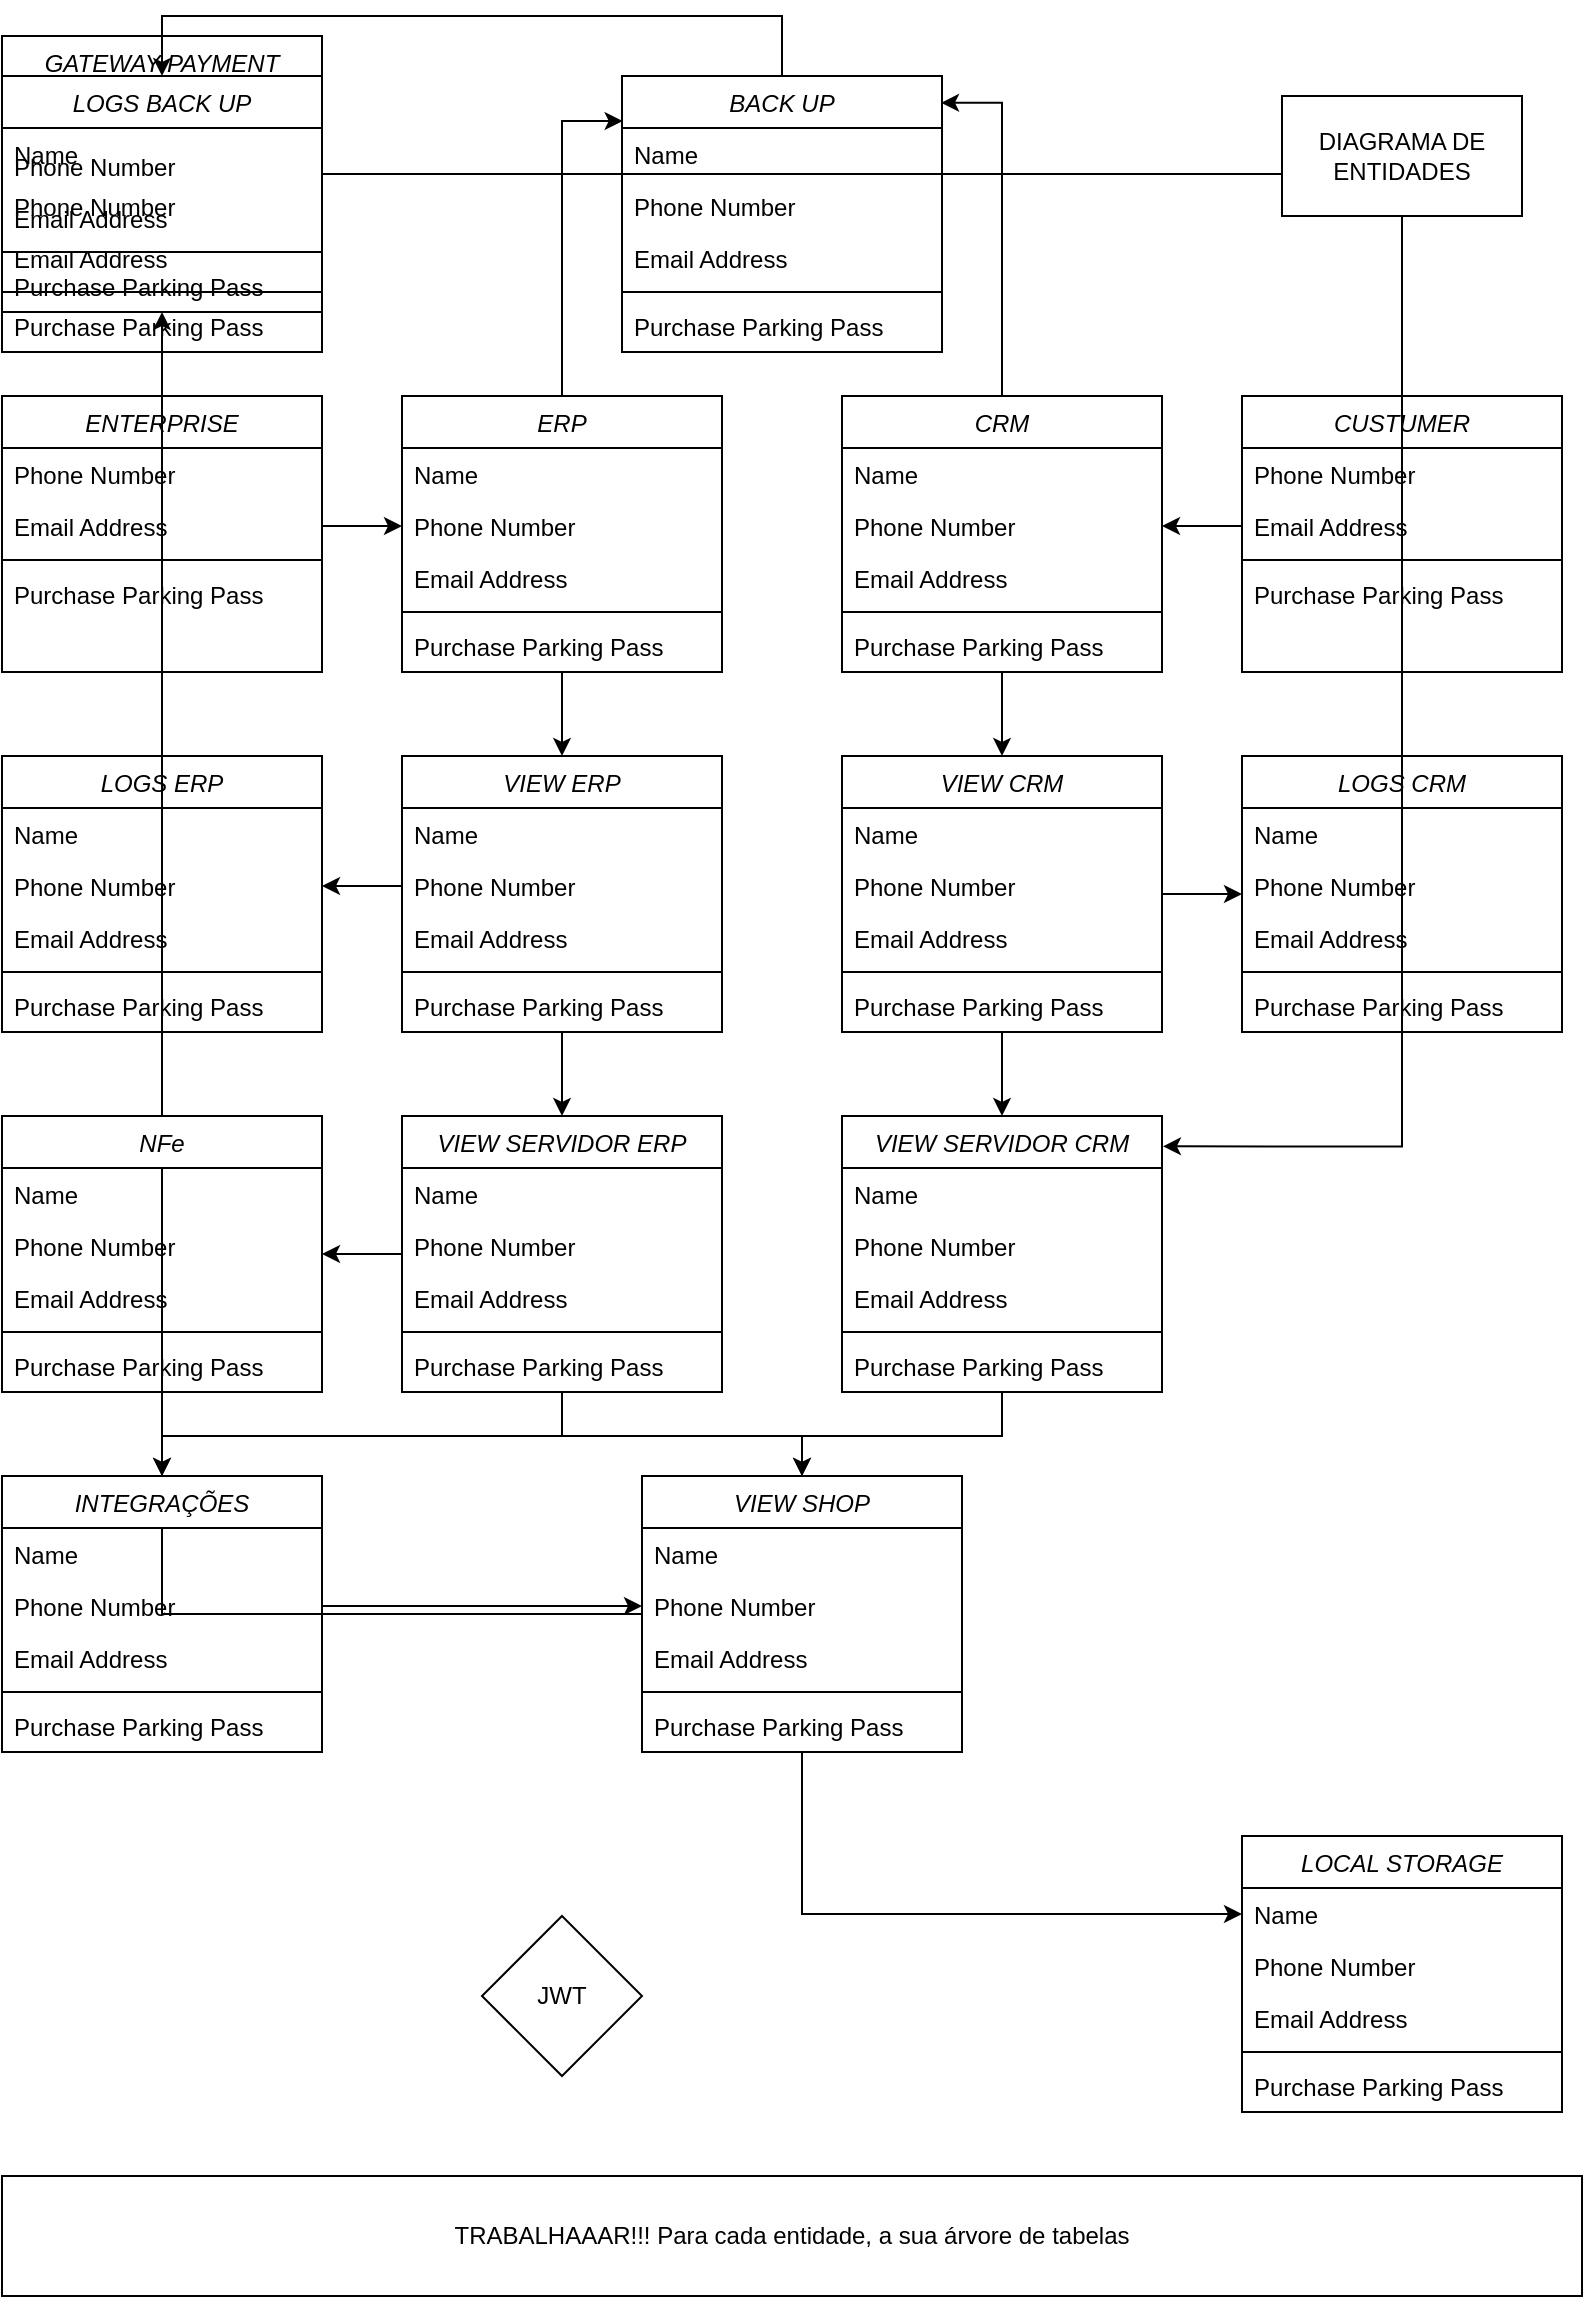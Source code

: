 <mxfile version="24.6.4" type="github">
  <diagram id="C5RBs43oDa-KdzZeNtuy" name="Page-1">
    <mxGraphModel dx="1049" dy="713" grid="1" gridSize="10" guides="1" tooltips="1" connect="1" arrows="1" fold="1" page="1" pageScale="1" pageWidth="827" pageHeight="1169" math="0" shadow="0">
      <root>
        <mxCell id="WIyWlLk6GJQsqaUBKTNV-0" />
        <mxCell id="WIyWlLk6GJQsqaUBKTNV-1" parent="WIyWlLk6GJQsqaUBKTNV-0" />
        <mxCell id="zkfFHV4jXpPFQw0GAbJ--0" value="GATEWAY PAYMENT" style="swimlane;fontStyle=2;align=center;verticalAlign=top;childLayout=stackLayout;horizontal=1;startSize=26;horizontalStack=0;resizeParent=1;resizeLast=0;collapsible=1;marginBottom=0;rounded=0;shadow=0;strokeWidth=1;" parent="WIyWlLk6GJQsqaUBKTNV-1" vertex="1">
          <mxGeometry x="20" y="20" width="160" height="138" as="geometry">
            <mxRectangle x="230" y="140" width="160" height="26" as="alternateBounds" />
          </mxGeometry>
        </mxCell>
        <mxCell id="zkfFHV4jXpPFQw0GAbJ--1" value="Name" style="text;align=left;verticalAlign=top;spacingLeft=4;spacingRight=4;overflow=hidden;rotatable=0;points=[[0,0.5],[1,0.5]];portConstraint=eastwest;" parent="zkfFHV4jXpPFQw0GAbJ--0" vertex="1">
          <mxGeometry y="26" width="160" height="26" as="geometry" />
        </mxCell>
        <mxCell id="zkfFHV4jXpPFQw0GAbJ--2" value="Phone Number" style="text;align=left;verticalAlign=top;spacingLeft=4;spacingRight=4;overflow=hidden;rotatable=0;points=[[0,0.5],[1,0.5]];portConstraint=eastwest;rounded=0;shadow=0;html=0;" parent="zkfFHV4jXpPFQw0GAbJ--0" vertex="1">
          <mxGeometry y="52" width="160" height="26" as="geometry" />
        </mxCell>
        <mxCell id="zkfFHV4jXpPFQw0GAbJ--3" value="Email Address" style="text;align=left;verticalAlign=top;spacingLeft=4;spacingRight=4;overflow=hidden;rotatable=0;points=[[0,0.5],[1,0.5]];portConstraint=eastwest;rounded=0;shadow=0;html=0;" parent="zkfFHV4jXpPFQw0GAbJ--0" vertex="1">
          <mxGeometry y="78" width="160" height="26" as="geometry" />
        </mxCell>
        <mxCell id="zkfFHV4jXpPFQw0GAbJ--4" value="" style="line;html=1;strokeWidth=1;align=left;verticalAlign=middle;spacingTop=-1;spacingLeft=3;spacingRight=3;rotatable=0;labelPosition=right;points=[];portConstraint=eastwest;" parent="zkfFHV4jXpPFQw0GAbJ--0" vertex="1">
          <mxGeometry y="104" width="160" height="8" as="geometry" />
        </mxCell>
        <mxCell id="zkfFHV4jXpPFQw0GAbJ--5" value="Purchase Parking Pass" style="text;align=left;verticalAlign=top;spacingLeft=4;spacingRight=4;overflow=hidden;rotatable=0;points=[[0,0.5],[1,0.5]];portConstraint=eastwest;" parent="zkfFHV4jXpPFQw0GAbJ--0" vertex="1">
          <mxGeometry y="112" width="160" height="26" as="geometry" />
        </mxCell>
        <mxCell id="2K60zQkmRdF5p4EIiBmh-133" style="edgeStyle=orthogonalEdgeStyle;rounded=0;orthogonalLoop=1;jettySize=auto;html=1;entryX=0.5;entryY=0;entryDx=0;entryDy=0;" edge="1" parent="WIyWlLk6GJQsqaUBKTNV-1" source="2K60zQkmRdF5p4EIiBmh-0" target="2K60zQkmRdF5p4EIiBmh-57">
          <mxGeometry relative="1" as="geometry" />
        </mxCell>
        <mxCell id="2K60zQkmRdF5p4EIiBmh-0" value="CRM" style="swimlane;fontStyle=2;align=center;verticalAlign=top;childLayout=stackLayout;horizontal=1;startSize=26;horizontalStack=0;resizeParent=1;resizeLast=0;collapsible=1;marginBottom=0;rounded=0;shadow=0;strokeWidth=1;" vertex="1" parent="WIyWlLk6GJQsqaUBKTNV-1">
          <mxGeometry x="440" y="200" width="160" height="138" as="geometry">
            <mxRectangle x="230" y="140" width="160" height="26" as="alternateBounds" />
          </mxGeometry>
        </mxCell>
        <mxCell id="2K60zQkmRdF5p4EIiBmh-1" value="Name" style="text;align=left;verticalAlign=top;spacingLeft=4;spacingRight=4;overflow=hidden;rotatable=0;points=[[0,0.5],[1,0.5]];portConstraint=eastwest;" vertex="1" parent="2K60zQkmRdF5p4EIiBmh-0">
          <mxGeometry y="26" width="160" height="26" as="geometry" />
        </mxCell>
        <mxCell id="2K60zQkmRdF5p4EIiBmh-2" value="Phone Number" style="text;align=left;verticalAlign=top;spacingLeft=4;spacingRight=4;overflow=hidden;rotatable=0;points=[[0,0.5],[1,0.5]];portConstraint=eastwest;rounded=0;shadow=0;html=0;" vertex="1" parent="2K60zQkmRdF5p4EIiBmh-0">
          <mxGeometry y="52" width="160" height="26" as="geometry" />
        </mxCell>
        <mxCell id="2K60zQkmRdF5p4EIiBmh-3" value="Email Address" style="text;align=left;verticalAlign=top;spacingLeft=4;spacingRight=4;overflow=hidden;rotatable=0;points=[[0,0.5],[1,0.5]];portConstraint=eastwest;rounded=0;shadow=0;html=0;" vertex="1" parent="2K60zQkmRdF5p4EIiBmh-0">
          <mxGeometry y="78" width="160" height="26" as="geometry" />
        </mxCell>
        <mxCell id="2K60zQkmRdF5p4EIiBmh-4" value="" style="line;html=1;strokeWidth=1;align=left;verticalAlign=middle;spacingTop=-1;spacingLeft=3;spacingRight=3;rotatable=0;labelPosition=right;points=[];portConstraint=eastwest;" vertex="1" parent="2K60zQkmRdF5p4EIiBmh-0">
          <mxGeometry y="104" width="160" height="8" as="geometry" />
        </mxCell>
        <mxCell id="2K60zQkmRdF5p4EIiBmh-5" value="Purchase Parking Pass" style="text;align=left;verticalAlign=top;spacingLeft=4;spacingRight=4;overflow=hidden;rotatable=0;points=[[0,0.5],[1,0.5]];portConstraint=eastwest;" vertex="1" parent="2K60zQkmRdF5p4EIiBmh-0">
          <mxGeometry y="112" width="160" height="26" as="geometry" />
        </mxCell>
        <mxCell id="2K60zQkmRdF5p4EIiBmh-6" value="ENTERPRISE" style="swimlane;fontStyle=2;align=center;verticalAlign=top;childLayout=stackLayout;horizontal=1;startSize=26;horizontalStack=0;resizeParent=1;resizeLast=0;collapsible=1;marginBottom=0;rounded=0;shadow=0;strokeWidth=1;" vertex="1" parent="WIyWlLk6GJQsqaUBKTNV-1">
          <mxGeometry x="20" y="200" width="160" height="138" as="geometry">
            <mxRectangle x="230" y="140" width="160" height="26" as="alternateBounds" />
          </mxGeometry>
        </mxCell>
        <mxCell id="2K60zQkmRdF5p4EIiBmh-8" value="Phone Number" style="text;align=left;verticalAlign=top;spacingLeft=4;spacingRight=4;overflow=hidden;rotatable=0;points=[[0,0.5],[1,0.5]];portConstraint=eastwest;rounded=0;shadow=0;html=0;" vertex="1" parent="2K60zQkmRdF5p4EIiBmh-6">
          <mxGeometry y="26" width="160" height="26" as="geometry" />
        </mxCell>
        <mxCell id="2K60zQkmRdF5p4EIiBmh-9" value="Email Address" style="text;align=left;verticalAlign=top;spacingLeft=4;spacingRight=4;overflow=hidden;rotatable=0;points=[[0,0.5],[1,0.5]];portConstraint=eastwest;rounded=0;shadow=0;html=0;" vertex="1" parent="2K60zQkmRdF5p4EIiBmh-6">
          <mxGeometry y="52" width="160" height="26" as="geometry" />
        </mxCell>
        <mxCell id="2K60zQkmRdF5p4EIiBmh-10" value="" style="line;html=1;strokeWidth=1;align=left;verticalAlign=middle;spacingTop=-1;spacingLeft=3;spacingRight=3;rotatable=0;labelPosition=right;points=[];portConstraint=eastwest;" vertex="1" parent="2K60zQkmRdF5p4EIiBmh-6">
          <mxGeometry y="78" width="160" height="8" as="geometry" />
        </mxCell>
        <mxCell id="2K60zQkmRdF5p4EIiBmh-11" value="Purchase Parking Pass" style="text;align=left;verticalAlign=top;spacingLeft=4;spacingRight=4;overflow=hidden;rotatable=0;points=[[0,0.5],[1,0.5]];portConstraint=eastwest;" vertex="1" parent="2K60zQkmRdF5p4EIiBmh-6">
          <mxGeometry y="86" width="160" height="26" as="geometry" />
        </mxCell>
        <mxCell id="2K60zQkmRdF5p4EIiBmh-130" style="edgeStyle=orthogonalEdgeStyle;rounded=0;orthogonalLoop=1;jettySize=auto;html=1;" edge="1" parent="WIyWlLk6GJQsqaUBKTNV-1" source="2K60zQkmRdF5p4EIiBmh-13" target="2K60zQkmRdF5p4EIiBmh-53">
          <mxGeometry relative="1" as="geometry">
            <Array as="points">
              <mxPoint x="210" y="445" />
              <mxPoint x="210" y="445" />
            </Array>
          </mxGeometry>
        </mxCell>
        <mxCell id="2K60zQkmRdF5p4EIiBmh-131" style="edgeStyle=orthogonalEdgeStyle;rounded=0;orthogonalLoop=1;jettySize=auto;html=1;entryX=0.5;entryY=0;entryDx=0;entryDy=0;" edge="1" parent="WIyWlLk6GJQsqaUBKTNV-1" source="2K60zQkmRdF5p4EIiBmh-13" target="2K60zQkmRdF5p4EIiBmh-42">
          <mxGeometry relative="1" as="geometry" />
        </mxCell>
        <mxCell id="2K60zQkmRdF5p4EIiBmh-153" style="edgeStyle=orthogonalEdgeStyle;rounded=0;orthogonalLoop=1;jettySize=auto;html=1;" edge="1" parent="WIyWlLk6GJQsqaUBKTNV-1" source="2K60zQkmRdF5p4EIiBmh-19" target="2K60zQkmRdF5p4EIiBmh-63">
          <mxGeometry relative="1" as="geometry">
            <Array as="points">
              <mxPoint x="410" y="10" />
              <mxPoint x="100" y="10" />
            </Array>
          </mxGeometry>
        </mxCell>
        <mxCell id="2K60zQkmRdF5p4EIiBmh-13" value="VIEW ERP" style="swimlane;fontStyle=2;align=center;verticalAlign=top;childLayout=stackLayout;horizontal=1;startSize=26;horizontalStack=0;resizeParent=1;resizeLast=0;collapsible=1;marginBottom=0;rounded=0;shadow=0;strokeWidth=1;" vertex="1" parent="WIyWlLk6GJQsqaUBKTNV-1">
          <mxGeometry x="220" y="380" width="160" height="138" as="geometry">
            <mxRectangle x="230" y="140" width="160" height="26" as="alternateBounds" />
          </mxGeometry>
        </mxCell>
        <mxCell id="2K60zQkmRdF5p4EIiBmh-14" value="Name" style="text;align=left;verticalAlign=top;spacingLeft=4;spacingRight=4;overflow=hidden;rotatable=0;points=[[0,0.5],[1,0.5]];portConstraint=eastwest;" vertex="1" parent="2K60zQkmRdF5p4EIiBmh-13">
          <mxGeometry y="26" width="160" height="26" as="geometry" />
        </mxCell>
        <mxCell id="2K60zQkmRdF5p4EIiBmh-15" value="Phone Number" style="text;align=left;verticalAlign=top;spacingLeft=4;spacingRight=4;overflow=hidden;rotatable=0;points=[[0,0.5],[1,0.5]];portConstraint=eastwest;rounded=0;shadow=0;html=0;" vertex="1" parent="2K60zQkmRdF5p4EIiBmh-13">
          <mxGeometry y="52" width="160" height="26" as="geometry" />
        </mxCell>
        <mxCell id="2K60zQkmRdF5p4EIiBmh-16" value="Email Address" style="text;align=left;verticalAlign=top;spacingLeft=4;spacingRight=4;overflow=hidden;rotatable=0;points=[[0,0.5],[1,0.5]];portConstraint=eastwest;rounded=0;shadow=0;html=0;" vertex="1" parent="2K60zQkmRdF5p4EIiBmh-13">
          <mxGeometry y="78" width="160" height="26" as="geometry" />
        </mxCell>
        <mxCell id="2K60zQkmRdF5p4EIiBmh-17" value="" style="line;html=1;strokeWidth=1;align=left;verticalAlign=middle;spacingTop=-1;spacingLeft=3;spacingRight=3;rotatable=0;labelPosition=right;points=[];portConstraint=eastwest;" vertex="1" parent="2K60zQkmRdF5p4EIiBmh-13">
          <mxGeometry y="104" width="160" height="8" as="geometry" />
        </mxCell>
        <mxCell id="2K60zQkmRdF5p4EIiBmh-18" value="Purchase Parking Pass" style="text;align=left;verticalAlign=top;spacingLeft=4;spacingRight=4;overflow=hidden;rotatable=0;points=[[0,0.5],[1,0.5]];portConstraint=eastwest;" vertex="1" parent="2K60zQkmRdF5p4EIiBmh-13">
          <mxGeometry y="112" width="160" height="26" as="geometry" />
        </mxCell>
        <mxCell id="2K60zQkmRdF5p4EIiBmh-19" value="BACK UP" style="swimlane;fontStyle=2;align=center;verticalAlign=top;childLayout=stackLayout;horizontal=1;startSize=26;horizontalStack=0;resizeParent=1;resizeLast=0;collapsible=1;marginBottom=0;rounded=0;shadow=0;strokeWidth=1;" vertex="1" parent="WIyWlLk6GJQsqaUBKTNV-1">
          <mxGeometry x="330" y="40" width="160" height="138" as="geometry">
            <mxRectangle x="230" y="140" width="160" height="26" as="alternateBounds" />
          </mxGeometry>
        </mxCell>
        <mxCell id="2K60zQkmRdF5p4EIiBmh-20" value="Name" style="text;align=left;verticalAlign=top;spacingLeft=4;spacingRight=4;overflow=hidden;rotatable=0;points=[[0,0.5],[1,0.5]];portConstraint=eastwest;" vertex="1" parent="2K60zQkmRdF5p4EIiBmh-19">
          <mxGeometry y="26" width="160" height="26" as="geometry" />
        </mxCell>
        <mxCell id="2K60zQkmRdF5p4EIiBmh-21" value="Phone Number" style="text;align=left;verticalAlign=top;spacingLeft=4;spacingRight=4;overflow=hidden;rotatable=0;points=[[0,0.5],[1,0.5]];portConstraint=eastwest;rounded=0;shadow=0;html=0;" vertex="1" parent="2K60zQkmRdF5p4EIiBmh-19">
          <mxGeometry y="52" width="160" height="26" as="geometry" />
        </mxCell>
        <mxCell id="2K60zQkmRdF5p4EIiBmh-22" value="Email Address" style="text;align=left;verticalAlign=top;spacingLeft=4;spacingRight=4;overflow=hidden;rotatable=0;points=[[0,0.5],[1,0.5]];portConstraint=eastwest;rounded=0;shadow=0;html=0;" vertex="1" parent="2K60zQkmRdF5p4EIiBmh-19">
          <mxGeometry y="78" width="160" height="26" as="geometry" />
        </mxCell>
        <mxCell id="2K60zQkmRdF5p4EIiBmh-23" value="" style="line;html=1;strokeWidth=1;align=left;verticalAlign=middle;spacingTop=-1;spacingLeft=3;spacingRight=3;rotatable=0;labelPosition=right;points=[];portConstraint=eastwest;" vertex="1" parent="2K60zQkmRdF5p4EIiBmh-19">
          <mxGeometry y="104" width="160" height="8" as="geometry" />
        </mxCell>
        <mxCell id="2K60zQkmRdF5p4EIiBmh-24" value="Purchase Parking Pass" style="text;align=left;verticalAlign=top;spacingLeft=4;spacingRight=4;overflow=hidden;rotatable=0;points=[[0,0.5],[1,0.5]];portConstraint=eastwest;" vertex="1" parent="2K60zQkmRdF5p4EIiBmh-19">
          <mxGeometry y="112" width="160" height="26" as="geometry" />
        </mxCell>
        <mxCell id="2K60zQkmRdF5p4EIiBmh-127" style="edgeStyle=orthogonalEdgeStyle;rounded=0;orthogonalLoop=1;jettySize=auto;html=1;" edge="1" parent="WIyWlLk6GJQsqaUBKTNV-1" source="2K60zQkmRdF5p4EIiBmh-25" target="2K60zQkmRdF5p4EIiBmh-13">
          <mxGeometry relative="1" as="geometry" />
        </mxCell>
        <mxCell id="2K60zQkmRdF5p4EIiBmh-156" style="edgeStyle=orthogonalEdgeStyle;rounded=0;orthogonalLoop=1;jettySize=auto;html=1;entryX=0.002;entryY=0.163;entryDx=0;entryDy=0;entryPerimeter=0;" edge="1" parent="WIyWlLk6GJQsqaUBKTNV-1" source="2K60zQkmRdF5p4EIiBmh-25" target="2K60zQkmRdF5p4EIiBmh-19">
          <mxGeometry relative="1" as="geometry">
            <Array as="points">
              <mxPoint x="300" y="63" />
            </Array>
          </mxGeometry>
        </mxCell>
        <mxCell id="2K60zQkmRdF5p4EIiBmh-31" value="CUSTUMER" style="swimlane;fontStyle=2;align=center;verticalAlign=top;childLayout=stackLayout;horizontal=1;startSize=26;horizontalStack=0;resizeParent=1;resizeLast=0;collapsible=1;marginBottom=0;rounded=0;shadow=0;strokeWidth=1;" vertex="1" parent="WIyWlLk6GJQsqaUBKTNV-1">
          <mxGeometry x="640" y="200" width="160" height="138" as="geometry">
            <mxRectangle x="230" y="140" width="160" height="26" as="alternateBounds" />
          </mxGeometry>
        </mxCell>
        <mxCell id="2K60zQkmRdF5p4EIiBmh-32" value="Phone Number" style="text;align=left;verticalAlign=top;spacingLeft=4;spacingRight=4;overflow=hidden;rotatable=0;points=[[0,0.5],[1,0.5]];portConstraint=eastwest;rounded=0;shadow=0;html=0;" vertex="1" parent="2K60zQkmRdF5p4EIiBmh-31">
          <mxGeometry y="26" width="160" height="26" as="geometry" />
        </mxCell>
        <mxCell id="2K60zQkmRdF5p4EIiBmh-33" value="Email Address" style="text;align=left;verticalAlign=top;spacingLeft=4;spacingRight=4;overflow=hidden;rotatable=0;points=[[0,0.5],[1,0.5]];portConstraint=eastwest;rounded=0;shadow=0;html=0;" vertex="1" parent="2K60zQkmRdF5p4EIiBmh-31">
          <mxGeometry y="52" width="160" height="26" as="geometry" />
        </mxCell>
        <mxCell id="2K60zQkmRdF5p4EIiBmh-34" value="" style="line;html=1;strokeWidth=1;align=left;verticalAlign=middle;spacingTop=-1;spacingLeft=3;spacingRight=3;rotatable=0;labelPosition=right;points=[];portConstraint=eastwest;" vertex="1" parent="2K60zQkmRdF5p4EIiBmh-31">
          <mxGeometry y="78" width="160" height="8" as="geometry" />
        </mxCell>
        <mxCell id="2K60zQkmRdF5p4EIiBmh-35" value="Purchase Parking Pass" style="text;align=left;verticalAlign=top;spacingLeft=4;spacingRight=4;overflow=hidden;rotatable=0;points=[[0,0.5],[1,0.5]];portConstraint=eastwest;" vertex="1" parent="2K60zQkmRdF5p4EIiBmh-31">
          <mxGeometry y="86" width="160" height="26" as="geometry" />
        </mxCell>
        <mxCell id="2K60zQkmRdF5p4EIiBmh-25" value="ERP" style="swimlane;fontStyle=2;align=center;verticalAlign=top;childLayout=stackLayout;horizontal=1;startSize=26;horizontalStack=0;resizeParent=1;resizeLast=0;collapsible=1;marginBottom=0;rounded=0;shadow=0;strokeWidth=1;" vertex="1" parent="WIyWlLk6GJQsqaUBKTNV-1">
          <mxGeometry x="220" y="200" width="160" height="138" as="geometry">
            <mxRectangle x="230" y="140" width="160" height="26" as="alternateBounds" />
          </mxGeometry>
        </mxCell>
        <mxCell id="2K60zQkmRdF5p4EIiBmh-26" value="Name" style="text;align=left;verticalAlign=top;spacingLeft=4;spacingRight=4;overflow=hidden;rotatable=0;points=[[0,0.5],[1,0.5]];portConstraint=eastwest;" vertex="1" parent="2K60zQkmRdF5p4EIiBmh-25">
          <mxGeometry y="26" width="160" height="26" as="geometry" />
        </mxCell>
        <mxCell id="2K60zQkmRdF5p4EIiBmh-27" value="Phone Number" style="text;align=left;verticalAlign=top;spacingLeft=4;spacingRight=4;overflow=hidden;rotatable=0;points=[[0,0.5],[1,0.5]];portConstraint=eastwest;rounded=0;shadow=0;html=0;" vertex="1" parent="2K60zQkmRdF5p4EIiBmh-25">
          <mxGeometry y="52" width="160" height="26" as="geometry" />
        </mxCell>
        <mxCell id="2K60zQkmRdF5p4EIiBmh-28" value="Email Address" style="text;align=left;verticalAlign=top;spacingLeft=4;spacingRight=4;overflow=hidden;rotatable=0;points=[[0,0.5],[1,0.5]];portConstraint=eastwest;rounded=0;shadow=0;html=0;" vertex="1" parent="2K60zQkmRdF5p4EIiBmh-25">
          <mxGeometry y="78" width="160" height="26" as="geometry" />
        </mxCell>
        <mxCell id="2K60zQkmRdF5p4EIiBmh-29" value="" style="line;html=1;strokeWidth=1;align=left;verticalAlign=middle;spacingTop=-1;spacingLeft=3;spacingRight=3;rotatable=0;labelPosition=right;points=[];portConstraint=eastwest;" vertex="1" parent="2K60zQkmRdF5p4EIiBmh-25">
          <mxGeometry y="104" width="160" height="8" as="geometry" />
        </mxCell>
        <mxCell id="2K60zQkmRdF5p4EIiBmh-30" value="Purchase Parking Pass" style="text;align=left;verticalAlign=top;spacingLeft=4;spacingRight=4;overflow=hidden;rotatable=0;points=[[0,0.5],[1,0.5]];portConstraint=eastwest;" vertex="1" parent="2K60zQkmRdF5p4EIiBmh-25">
          <mxGeometry y="112" width="160" height="26" as="geometry" />
        </mxCell>
        <mxCell id="2K60zQkmRdF5p4EIiBmh-36" value="LOGS CRM" style="swimlane;fontStyle=2;align=center;verticalAlign=top;childLayout=stackLayout;horizontal=1;startSize=26;horizontalStack=0;resizeParent=1;resizeLast=0;collapsible=1;marginBottom=0;rounded=0;shadow=0;strokeWidth=1;" vertex="1" parent="WIyWlLk6GJQsqaUBKTNV-1">
          <mxGeometry x="640" y="380" width="160" height="138" as="geometry">
            <mxRectangle x="230" y="140" width="160" height="26" as="alternateBounds" />
          </mxGeometry>
        </mxCell>
        <mxCell id="2K60zQkmRdF5p4EIiBmh-37" value="Name" style="text;align=left;verticalAlign=top;spacingLeft=4;spacingRight=4;overflow=hidden;rotatable=0;points=[[0,0.5],[1,0.5]];portConstraint=eastwest;" vertex="1" parent="2K60zQkmRdF5p4EIiBmh-36">
          <mxGeometry y="26" width="160" height="26" as="geometry" />
        </mxCell>
        <mxCell id="2K60zQkmRdF5p4EIiBmh-38" value="Phone Number" style="text;align=left;verticalAlign=top;spacingLeft=4;spacingRight=4;overflow=hidden;rotatable=0;points=[[0,0.5],[1,0.5]];portConstraint=eastwest;rounded=0;shadow=0;html=0;" vertex="1" parent="2K60zQkmRdF5p4EIiBmh-36">
          <mxGeometry y="52" width="160" height="26" as="geometry" />
        </mxCell>
        <mxCell id="2K60zQkmRdF5p4EIiBmh-39" value="Email Address" style="text;align=left;verticalAlign=top;spacingLeft=4;spacingRight=4;overflow=hidden;rotatable=0;points=[[0,0.5],[1,0.5]];portConstraint=eastwest;rounded=0;shadow=0;html=0;" vertex="1" parent="2K60zQkmRdF5p4EIiBmh-36">
          <mxGeometry y="78" width="160" height="26" as="geometry" />
        </mxCell>
        <mxCell id="2K60zQkmRdF5p4EIiBmh-40" value="" style="line;html=1;strokeWidth=1;align=left;verticalAlign=middle;spacingTop=-1;spacingLeft=3;spacingRight=3;rotatable=0;labelPosition=right;points=[];portConstraint=eastwest;" vertex="1" parent="2K60zQkmRdF5p4EIiBmh-36">
          <mxGeometry y="104" width="160" height="8" as="geometry" />
        </mxCell>
        <mxCell id="2K60zQkmRdF5p4EIiBmh-41" value="Purchase Parking Pass" style="text;align=left;verticalAlign=top;spacingLeft=4;spacingRight=4;overflow=hidden;rotatable=0;points=[[0,0.5],[1,0.5]];portConstraint=eastwest;" vertex="1" parent="2K60zQkmRdF5p4EIiBmh-36">
          <mxGeometry y="112" width="160" height="26" as="geometry" />
        </mxCell>
        <mxCell id="2K60zQkmRdF5p4EIiBmh-140" style="edgeStyle=orthogonalEdgeStyle;rounded=0;orthogonalLoop=1;jettySize=auto;html=1;entryX=0.5;entryY=0;entryDx=0;entryDy=0;" edge="1" parent="WIyWlLk6GJQsqaUBKTNV-1" source="2K60zQkmRdF5p4EIiBmh-42" target="2K60zQkmRdF5p4EIiBmh-76">
          <mxGeometry relative="1" as="geometry">
            <Array as="points">
              <mxPoint x="300" y="720" />
              <mxPoint x="420" y="720" />
            </Array>
          </mxGeometry>
        </mxCell>
        <mxCell id="2K60zQkmRdF5p4EIiBmh-142" style="edgeStyle=orthogonalEdgeStyle;rounded=0;orthogonalLoop=1;jettySize=auto;html=1;" edge="1" parent="WIyWlLk6GJQsqaUBKTNV-1" source="2K60zQkmRdF5p4EIiBmh-42" target="2K60zQkmRdF5p4EIiBmh-93">
          <mxGeometry relative="1" as="geometry" />
        </mxCell>
        <mxCell id="2K60zQkmRdF5p4EIiBmh-51" value="LOGS ERP" style="swimlane;fontStyle=2;align=center;verticalAlign=top;childLayout=stackLayout;horizontal=1;startSize=26;horizontalStack=0;resizeParent=1;resizeLast=0;collapsible=1;marginBottom=0;rounded=0;shadow=0;strokeWidth=1;" vertex="1" parent="WIyWlLk6GJQsqaUBKTNV-1">
          <mxGeometry x="20" y="380" width="160" height="138" as="geometry">
            <mxRectangle x="230" y="140" width="160" height="26" as="alternateBounds" />
          </mxGeometry>
        </mxCell>
        <mxCell id="2K60zQkmRdF5p4EIiBmh-52" value="Name" style="text;align=left;verticalAlign=top;spacingLeft=4;spacingRight=4;overflow=hidden;rotatable=0;points=[[0,0.5],[1,0.5]];portConstraint=eastwest;" vertex="1" parent="2K60zQkmRdF5p4EIiBmh-51">
          <mxGeometry y="26" width="160" height="26" as="geometry" />
        </mxCell>
        <mxCell id="2K60zQkmRdF5p4EIiBmh-53" value="Phone Number" style="text;align=left;verticalAlign=top;spacingLeft=4;spacingRight=4;overflow=hidden;rotatable=0;points=[[0,0.5],[1,0.5]];portConstraint=eastwest;rounded=0;shadow=0;html=0;" vertex="1" parent="2K60zQkmRdF5p4EIiBmh-51">
          <mxGeometry y="52" width="160" height="26" as="geometry" />
        </mxCell>
        <mxCell id="2K60zQkmRdF5p4EIiBmh-54" value="Email Address" style="text;align=left;verticalAlign=top;spacingLeft=4;spacingRight=4;overflow=hidden;rotatable=0;points=[[0,0.5],[1,0.5]];portConstraint=eastwest;rounded=0;shadow=0;html=0;" vertex="1" parent="2K60zQkmRdF5p4EIiBmh-51">
          <mxGeometry y="78" width="160" height="26" as="geometry" />
        </mxCell>
        <mxCell id="2K60zQkmRdF5p4EIiBmh-55" value="" style="line;html=1;strokeWidth=1;align=left;verticalAlign=middle;spacingTop=-1;spacingLeft=3;spacingRight=3;rotatable=0;labelPosition=right;points=[];portConstraint=eastwest;" vertex="1" parent="2K60zQkmRdF5p4EIiBmh-51">
          <mxGeometry y="104" width="160" height="8" as="geometry" />
        </mxCell>
        <mxCell id="2K60zQkmRdF5p4EIiBmh-56" value="Purchase Parking Pass" style="text;align=left;verticalAlign=top;spacingLeft=4;spacingRight=4;overflow=hidden;rotatable=0;points=[[0,0.5],[1,0.5]];portConstraint=eastwest;" vertex="1" parent="2K60zQkmRdF5p4EIiBmh-51">
          <mxGeometry y="112" width="160" height="26" as="geometry" />
        </mxCell>
        <mxCell id="2K60zQkmRdF5p4EIiBmh-49" value="JWT" style="rhombus;whiteSpace=wrap;html=1;" vertex="1" parent="WIyWlLk6GJQsqaUBKTNV-1">
          <mxGeometry x="260" y="960" width="80" height="80" as="geometry" />
        </mxCell>
        <mxCell id="2K60zQkmRdF5p4EIiBmh-143" style="edgeStyle=orthogonalEdgeStyle;rounded=0;orthogonalLoop=1;jettySize=auto;html=1;" edge="1" parent="WIyWlLk6GJQsqaUBKTNV-1" source="2K60zQkmRdF5p4EIiBmh-42" target="2K60zQkmRdF5p4EIiBmh-113">
          <mxGeometry relative="1" as="geometry">
            <Array as="points">
              <mxPoint x="300" y="720" />
              <mxPoint x="100" y="720" />
            </Array>
          </mxGeometry>
        </mxCell>
        <mxCell id="2K60zQkmRdF5p4EIiBmh-134" style="edgeStyle=orthogonalEdgeStyle;rounded=0;orthogonalLoop=1;jettySize=auto;html=1;" edge="1" parent="WIyWlLk6GJQsqaUBKTNV-1" source="2K60zQkmRdF5p4EIiBmh-57" target="2K60zQkmRdF5p4EIiBmh-119">
          <mxGeometry relative="1" as="geometry" />
        </mxCell>
        <mxCell id="2K60zQkmRdF5p4EIiBmh-42" value="VIEW SERVIDOR ERP" style="swimlane;fontStyle=2;align=center;verticalAlign=top;childLayout=stackLayout;horizontal=1;startSize=26;horizontalStack=0;resizeParent=1;resizeLast=0;collapsible=1;marginBottom=0;rounded=0;shadow=0;strokeWidth=1;" vertex="1" parent="WIyWlLk6GJQsqaUBKTNV-1">
          <mxGeometry x="220" y="560" width="160" height="138" as="geometry">
            <mxRectangle x="230" y="140" width="160" height="26" as="alternateBounds" />
          </mxGeometry>
        </mxCell>
        <mxCell id="2K60zQkmRdF5p4EIiBmh-43" value="Name" style="text;align=left;verticalAlign=top;spacingLeft=4;spacingRight=4;overflow=hidden;rotatable=0;points=[[0,0.5],[1,0.5]];portConstraint=eastwest;" vertex="1" parent="2K60zQkmRdF5p4EIiBmh-42">
          <mxGeometry y="26" width="160" height="26" as="geometry" />
        </mxCell>
        <mxCell id="2K60zQkmRdF5p4EIiBmh-44" value="Phone Number" style="text;align=left;verticalAlign=top;spacingLeft=4;spacingRight=4;overflow=hidden;rotatable=0;points=[[0,0.5],[1,0.5]];portConstraint=eastwest;rounded=0;shadow=0;html=0;" vertex="1" parent="2K60zQkmRdF5p4EIiBmh-42">
          <mxGeometry y="52" width="160" height="26" as="geometry" />
        </mxCell>
        <mxCell id="2K60zQkmRdF5p4EIiBmh-45" value="Email Address" style="text;align=left;verticalAlign=top;spacingLeft=4;spacingRight=4;overflow=hidden;rotatable=0;points=[[0,0.5],[1,0.5]];portConstraint=eastwest;rounded=0;shadow=0;html=0;" vertex="1" parent="2K60zQkmRdF5p4EIiBmh-42">
          <mxGeometry y="78" width="160" height="26" as="geometry" />
        </mxCell>
        <mxCell id="2K60zQkmRdF5p4EIiBmh-46" value="" style="line;html=1;strokeWidth=1;align=left;verticalAlign=middle;spacingTop=-1;spacingLeft=3;spacingRight=3;rotatable=0;labelPosition=right;points=[];portConstraint=eastwest;" vertex="1" parent="2K60zQkmRdF5p4EIiBmh-42">
          <mxGeometry y="104" width="160" height="8" as="geometry" />
        </mxCell>
        <mxCell id="2K60zQkmRdF5p4EIiBmh-47" value="Purchase Parking Pass" style="text;align=left;verticalAlign=top;spacingLeft=4;spacingRight=4;overflow=hidden;rotatable=0;points=[[0,0.5],[1,0.5]];portConstraint=eastwest;" vertex="1" parent="2K60zQkmRdF5p4EIiBmh-42">
          <mxGeometry y="112" width="160" height="26" as="geometry" />
        </mxCell>
        <mxCell id="2K60zQkmRdF5p4EIiBmh-139" style="edgeStyle=orthogonalEdgeStyle;rounded=0;orthogonalLoop=1;jettySize=auto;html=1;" edge="1" parent="WIyWlLk6GJQsqaUBKTNV-1" source="2K60zQkmRdF5p4EIiBmh-57" target="2K60zQkmRdF5p4EIiBmh-36">
          <mxGeometry relative="1" as="geometry" />
        </mxCell>
        <mxCell id="2K60zQkmRdF5p4EIiBmh-57" value="VIEW CRM" style="swimlane;fontStyle=2;align=center;verticalAlign=top;childLayout=stackLayout;horizontal=1;startSize=26;horizontalStack=0;resizeParent=1;resizeLast=0;collapsible=1;marginBottom=0;rounded=0;shadow=0;strokeWidth=1;" vertex="1" parent="WIyWlLk6GJQsqaUBKTNV-1">
          <mxGeometry x="440" y="380" width="160" height="138" as="geometry">
            <mxRectangle x="230" y="140" width="160" height="26" as="alternateBounds" />
          </mxGeometry>
        </mxCell>
        <mxCell id="2K60zQkmRdF5p4EIiBmh-58" value="Name" style="text;align=left;verticalAlign=top;spacingLeft=4;spacingRight=4;overflow=hidden;rotatable=0;points=[[0,0.5],[1,0.5]];portConstraint=eastwest;" vertex="1" parent="2K60zQkmRdF5p4EIiBmh-57">
          <mxGeometry y="26" width="160" height="26" as="geometry" />
        </mxCell>
        <mxCell id="2K60zQkmRdF5p4EIiBmh-59" value="Phone Number" style="text;align=left;verticalAlign=top;spacingLeft=4;spacingRight=4;overflow=hidden;rotatable=0;points=[[0,0.5],[1,0.5]];portConstraint=eastwest;rounded=0;shadow=0;html=0;" vertex="1" parent="2K60zQkmRdF5p4EIiBmh-57">
          <mxGeometry y="52" width="160" height="26" as="geometry" />
        </mxCell>
        <mxCell id="2K60zQkmRdF5p4EIiBmh-60" value="Email Address" style="text;align=left;verticalAlign=top;spacingLeft=4;spacingRight=4;overflow=hidden;rotatable=0;points=[[0,0.5],[1,0.5]];portConstraint=eastwest;rounded=0;shadow=0;html=0;" vertex="1" parent="2K60zQkmRdF5p4EIiBmh-57">
          <mxGeometry y="78" width="160" height="26" as="geometry" />
        </mxCell>
        <mxCell id="2K60zQkmRdF5p4EIiBmh-61" value="" style="line;html=1;strokeWidth=1;align=left;verticalAlign=middle;spacingTop=-1;spacingLeft=3;spacingRight=3;rotatable=0;labelPosition=right;points=[];portConstraint=eastwest;" vertex="1" parent="2K60zQkmRdF5p4EIiBmh-57">
          <mxGeometry y="104" width="160" height="8" as="geometry" />
        </mxCell>
        <mxCell id="2K60zQkmRdF5p4EIiBmh-62" value="Purchase Parking Pass" style="text;align=left;verticalAlign=top;spacingLeft=4;spacingRight=4;overflow=hidden;rotatable=0;points=[[0,0.5],[1,0.5]];portConstraint=eastwest;" vertex="1" parent="2K60zQkmRdF5p4EIiBmh-57">
          <mxGeometry y="112" width="160" height="26" as="geometry" />
        </mxCell>
        <mxCell id="2K60zQkmRdF5p4EIiBmh-63" value="LOGS BACK UP" style="swimlane;fontStyle=2;align=center;verticalAlign=top;childLayout=stackLayout;horizontal=1;startSize=26;horizontalStack=0;resizeParent=1;resizeLast=0;collapsible=1;marginBottom=0;rounded=0;shadow=0;strokeWidth=1;" vertex="1" parent="WIyWlLk6GJQsqaUBKTNV-1">
          <mxGeometry x="20" y="40" width="160" height="138" as="geometry">
            <mxRectangle x="230" y="140" width="160" height="26" as="alternateBounds" />
          </mxGeometry>
        </mxCell>
        <mxCell id="2K60zQkmRdF5p4EIiBmh-64" value="Name" style="text;align=left;verticalAlign=top;spacingLeft=4;spacingRight=4;overflow=hidden;rotatable=0;points=[[0,0.5],[1,0.5]];portConstraint=eastwest;" vertex="1" parent="2K60zQkmRdF5p4EIiBmh-63">
          <mxGeometry y="26" width="160" height="26" as="geometry" />
        </mxCell>
        <mxCell id="2K60zQkmRdF5p4EIiBmh-65" value="Phone Number" style="text;align=left;verticalAlign=top;spacingLeft=4;spacingRight=4;overflow=hidden;rotatable=0;points=[[0,0.5],[1,0.5]];portConstraint=eastwest;rounded=0;shadow=0;html=0;" vertex="1" parent="2K60zQkmRdF5p4EIiBmh-63">
          <mxGeometry y="52" width="160" height="26" as="geometry" />
        </mxCell>
        <mxCell id="2K60zQkmRdF5p4EIiBmh-66" value="Email Address" style="text;align=left;verticalAlign=top;spacingLeft=4;spacingRight=4;overflow=hidden;rotatable=0;points=[[0,0.5],[1,0.5]];portConstraint=eastwest;rounded=0;shadow=0;html=0;" vertex="1" parent="2K60zQkmRdF5p4EIiBmh-63">
          <mxGeometry y="78" width="160" height="26" as="geometry" />
        </mxCell>
        <mxCell id="2K60zQkmRdF5p4EIiBmh-67" value="" style="line;html=1;strokeWidth=1;align=left;verticalAlign=middle;spacingTop=-1;spacingLeft=3;spacingRight=3;rotatable=0;labelPosition=right;points=[];portConstraint=eastwest;" vertex="1" parent="2K60zQkmRdF5p4EIiBmh-63">
          <mxGeometry y="104" width="160" height="8" as="geometry" />
        </mxCell>
        <mxCell id="2K60zQkmRdF5p4EIiBmh-68" value="Purchase Parking Pass" style="text;align=left;verticalAlign=top;spacingLeft=4;spacingRight=4;overflow=hidden;rotatable=0;points=[[0,0.5],[1,0.5]];portConstraint=eastwest;" vertex="1" parent="2K60zQkmRdF5p4EIiBmh-63">
          <mxGeometry y="112" width="160" height="26" as="geometry" />
        </mxCell>
        <mxCell id="2K60zQkmRdF5p4EIiBmh-75" value="TRABALHAAAR!!! Para cada entidade, a sua árvore de tabelas" style="rounded=0;whiteSpace=wrap;html=1;" vertex="1" parent="WIyWlLk6GJQsqaUBKTNV-1">
          <mxGeometry x="20" y="1090" width="790" height="60" as="geometry" />
        </mxCell>
        <mxCell id="2K60zQkmRdF5p4EIiBmh-160" style="edgeStyle=orthogonalEdgeStyle;rounded=0;orthogonalLoop=1;jettySize=auto;html=1;entryX=0;entryY=0.5;entryDx=0;entryDy=0;" edge="1" parent="WIyWlLk6GJQsqaUBKTNV-1" source="2K60zQkmRdF5p4EIiBmh-76" target="2K60zQkmRdF5p4EIiBmh-100">
          <mxGeometry relative="1" as="geometry" />
        </mxCell>
        <mxCell id="2K60zQkmRdF5p4EIiBmh-167" style="edgeStyle=orthogonalEdgeStyle;rounded=0;orthogonalLoop=1;jettySize=auto;html=1;" edge="1" parent="WIyWlLk6GJQsqaUBKTNV-1" source="2K60zQkmRdF5p4EIiBmh-76" target="zkfFHV4jXpPFQw0GAbJ--0">
          <mxGeometry relative="1" as="geometry" />
        </mxCell>
        <mxCell id="2K60zQkmRdF5p4EIiBmh-76" value="VIEW SHOP" style="swimlane;fontStyle=2;align=center;verticalAlign=top;childLayout=stackLayout;horizontal=1;startSize=26;horizontalStack=0;resizeParent=1;resizeLast=0;collapsible=1;marginBottom=0;rounded=0;shadow=0;strokeWidth=1;" vertex="1" parent="WIyWlLk6GJQsqaUBKTNV-1">
          <mxGeometry x="340" y="740" width="160" height="138" as="geometry">
            <mxRectangle x="230" y="140" width="160" height="26" as="alternateBounds" />
          </mxGeometry>
        </mxCell>
        <mxCell id="2K60zQkmRdF5p4EIiBmh-77" value="Name" style="text;align=left;verticalAlign=top;spacingLeft=4;spacingRight=4;overflow=hidden;rotatable=0;points=[[0,0.5],[1,0.5]];portConstraint=eastwest;" vertex="1" parent="2K60zQkmRdF5p4EIiBmh-76">
          <mxGeometry y="26" width="160" height="26" as="geometry" />
        </mxCell>
        <mxCell id="2K60zQkmRdF5p4EIiBmh-78" value="Phone Number" style="text;align=left;verticalAlign=top;spacingLeft=4;spacingRight=4;overflow=hidden;rotatable=0;points=[[0,0.5],[1,0.5]];portConstraint=eastwest;rounded=0;shadow=0;html=0;" vertex="1" parent="2K60zQkmRdF5p4EIiBmh-76">
          <mxGeometry y="52" width="160" height="26" as="geometry" />
        </mxCell>
        <mxCell id="2K60zQkmRdF5p4EIiBmh-79" value="Email Address" style="text;align=left;verticalAlign=top;spacingLeft=4;spacingRight=4;overflow=hidden;rotatable=0;points=[[0,0.5],[1,0.5]];portConstraint=eastwest;rounded=0;shadow=0;html=0;" vertex="1" parent="2K60zQkmRdF5p4EIiBmh-76">
          <mxGeometry y="78" width="160" height="26" as="geometry" />
        </mxCell>
        <mxCell id="2K60zQkmRdF5p4EIiBmh-80" value="" style="line;html=1;strokeWidth=1;align=left;verticalAlign=middle;spacingTop=-1;spacingLeft=3;spacingRight=3;rotatable=0;labelPosition=right;points=[];portConstraint=eastwest;" vertex="1" parent="2K60zQkmRdF5p4EIiBmh-76">
          <mxGeometry y="104" width="160" height="8" as="geometry" />
        </mxCell>
        <mxCell id="2K60zQkmRdF5p4EIiBmh-81" value="Purchase Parking Pass" style="text;align=left;verticalAlign=top;spacingLeft=4;spacingRight=4;overflow=hidden;rotatable=0;points=[[0,0.5],[1,0.5]];portConstraint=eastwest;" vertex="1" parent="2K60zQkmRdF5p4EIiBmh-76">
          <mxGeometry y="112" width="160" height="26" as="geometry" />
        </mxCell>
        <mxCell id="2K60zQkmRdF5p4EIiBmh-144" style="edgeStyle=orthogonalEdgeStyle;rounded=0;orthogonalLoop=1;jettySize=auto;html=1;entryX=0.5;entryY=0;entryDx=0;entryDy=0;" edge="1" parent="WIyWlLk6GJQsqaUBKTNV-1" source="2K60zQkmRdF5p4EIiBmh-93" target="2K60zQkmRdF5p4EIiBmh-113">
          <mxGeometry relative="1" as="geometry" />
        </mxCell>
        <mxCell id="2K60zQkmRdF5p4EIiBmh-93" value="NFe" style="swimlane;fontStyle=2;align=center;verticalAlign=top;childLayout=stackLayout;horizontal=1;startSize=26;horizontalStack=0;resizeParent=1;resizeLast=0;collapsible=1;marginBottom=0;rounded=0;shadow=0;strokeWidth=1;" vertex="1" parent="WIyWlLk6GJQsqaUBKTNV-1">
          <mxGeometry x="20" y="560" width="160" height="138" as="geometry">
            <mxRectangle x="230" y="140" width="160" height="26" as="alternateBounds" />
          </mxGeometry>
        </mxCell>
        <mxCell id="2K60zQkmRdF5p4EIiBmh-94" value="Name" style="text;align=left;verticalAlign=top;spacingLeft=4;spacingRight=4;overflow=hidden;rotatable=0;points=[[0,0.5],[1,0.5]];portConstraint=eastwest;" vertex="1" parent="2K60zQkmRdF5p4EIiBmh-93">
          <mxGeometry y="26" width="160" height="26" as="geometry" />
        </mxCell>
        <mxCell id="2K60zQkmRdF5p4EIiBmh-95" value="Phone Number" style="text;align=left;verticalAlign=top;spacingLeft=4;spacingRight=4;overflow=hidden;rotatable=0;points=[[0,0.5],[1,0.5]];portConstraint=eastwest;rounded=0;shadow=0;html=0;" vertex="1" parent="2K60zQkmRdF5p4EIiBmh-93">
          <mxGeometry y="52" width="160" height="26" as="geometry" />
        </mxCell>
        <mxCell id="2K60zQkmRdF5p4EIiBmh-96" value="Email Address" style="text;align=left;verticalAlign=top;spacingLeft=4;spacingRight=4;overflow=hidden;rotatable=0;points=[[0,0.5],[1,0.5]];portConstraint=eastwest;rounded=0;shadow=0;html=0;" vertex="1" parent="2K60zQkmRdF5p4EIiBmh-93">
          <mxGeometry y="78" width="160" height="26" as="geometry" />
        </mxCell>
        <mxCell id="2K60zQkmRdF5p4EIiBmh-97" value="" style="line;html=1;strokeWidth=1;align=left;verticalAlign=middle;spacingTop=-1;spacingLeft=3;spacingRight=3;rotatable=0;labelPosition=right;points=[];portConstraint=eastwest;" vertex="1" parent="2K60zQkmRdF5p4EIiBmh-93">
          <mxGeometry y="104" width="160" height="8" as="geometry" />
        </mxCell>
        <mxCell id="2K60zQkmRdF5p4EIiBmh-98" value="Purchase Parking Pass" style="text;align=left;verticalAlign=top;spacingLeft=4;spacingRight=4;overflow=hidden;rotatable=0;points=[[0,0.5],[1,0.5]];portConstraint=eastwest;" vertex="1" parent="2K60zQkmRdF5p4EIiBmh-93">
          <mxGeometry y="112" width="160" height="26" as="geometry" />
        </mxCell>
        <mxCell id="2K60zQkmRdF5p4EIiBmh-99" value="LOCAL STORAGE" style="swimlane;fontStyle=2;align=center;verticalAlign=top;childLayout=stackLayout;horizontal=1;startSize=26;horizontalStack=0;resizeParent=1;resizeLast=0;collapsible=1;marginBottom=0;rounded=0;shadow=0;strokeWidth=1;" vertex="1" parent="WIyWlLk6GJQsqaUBKTNV-1">
          <mxGeometry x="640" y="920" width="160" height="138" as="geometry">
            <mxRectangle x="230" y="140" width="160" height="26" as="alternateBounds" />
          </mxGeometry>
        </mxCell>
        <mxCell id="2K60zQkmRdF5p4EIiBmh-100" value="Name" style="text;align=left;verticalAlign=top;spacingLeft=4;spacingRight=4;overflow=hidden;rotatable=0;points=[[0,0.5],[1,0.5]];portConstraint=eastwest;" vertex="1" parent="2K60zQkmRdF5p4EIiBmh-99">
          <mxGeometry y="26" width="160" height="26" as="geometry" />
        </mxCell>
        <mxCell id="2K60zQkmRdF5p4EIiBmh-101" value="Phone Number" style="text;align=left;verticalAlign=top;spacingLeft=4;spacingRight=4;overflow=hidden;rotatable=0;points=[[0,0.5],[1,0.5]];portConstraint=eastwest;rounded=0;shadow=0;html=0;" vertex="1" parent="2K60zQkmRdF5p4EIiBmh-99">
          <mxGeometry y="52" width="160" height="26" as="geometry" />
        </mxCell>
        <mxCell id="2K60zQkmRdF5p4EIiBmh-102" value="Email Address" style="text;align=left;verticalAlign=top;spacingLeft=4;spacingRight=4;overflow=hidden;rotatable=0;points=[[0,0.5],[1,0.5]];portConstraint=eastwest;rounded=0;shadow=0;html=0;" vertex="1" parent="2K60zQkmRdF5p4EIiBmh-99">
          <mxGeometry y="78" width="160" height="26" as="geometry" />
        </mxCell>
        <mxCell id="2K60zQkmRdF5p4EIiBmh-103" value="" style="line;html=1;strokeWidth=1;align=left;verticalAlign=middle;spacingTop=-1;spacingLeft=3;spacingRight=3;rotatable=0;labelPosition=right;points=[];portConstraint=eastwest;" vertex="1" parent="2K60zQkmRdF5p4EIiBmh-99">
          <mxGeometry y="104" width="160" height="8" as="geometry" />
        </mxCell>
        <mxCell id="2K60zQkmRdF5p4EIiBmh-104" value="Purchase Parking Pass" style="text;align=left;verticalAlign=top;spacingLeft=4;spacingRight=4;overflow=hidden;rotatable=0;points=[[0,0.5],[1,0.5]];portConstraint=eastwest;" vertex="1" parent="2K60zQkmRdF5p4EIiBmh-99">
          <mxGeometry y="112" width="160" height="26" as="geometry" />
        </mxCell>
        <mxCell id="2K60zQkmRdF5p4EIiBmh-113" value="INTEGRAÇÕES" style="swimlane;fontStyle=2;align=center;verticalAlign=top;childLayout=stackLayout;horizontal=1;startSize=26;horizontalStack=0;resizeParent=1;resizeLast=0;collapsible=1;marginBottom=0;rounded=0;shadow=0;strokeWidth=1;" vertex="1" parent="WIyWlLk6GJQsqaUBKTNV-1">
          <mxGeometry x="20" y="740" width="160" height="138" as="geometry">
            <mxRectangle x="230" y="140" width="160" height="26" as="alternateBounds" />
          </mxGeometry>
        </mxCell>
        <mxCell id="2K60zQkmRdF5p4EIiBmh-114" value="Name" style="text;align=left;verticalAlign=top;spacingLeft=4;spacingRight=4;overflow=hidden;rotatable=0;points=[[0,0.5],[1,0.5]];portConstraint=eastwest;" vertex="1" parent="2K60zQkmRdF5p4EIiBmh-113">
          <mxGeometry y="26" width="160" height="26" as="geometry" />
        </mxCell>
        <mxCell id="2K60zQkmRdF5p4EIiBmh-115" value="Phone Number" style="text;align=left;verticalAlign=top;spacingLeft=4;spacingRight=4;overflow=hidden;rotatable=0;points=[[0,0.5],[1,0.5]];portConstraint=eastwest;rounded=0;shadow=0;html=0;" vertex="1" parent="2K60zQkmRdF5p4EIiBmh-113">
          <mxGeometry y="52" width="160" height="26" as="geometry" />
        </mxCell>
        <mxCell id="2K60zQkmRdF5p4EIiBmh-116" value="Email Address" style="text;align=left;verticalAlign=top;spacingLeft=4;spacingRight=4;overflow=hidden;rotatable=0;points=[[0,0.5],[1,0.5]];portConstraint=eastwest;rounded=0;shadow=0;html=0;" vertex="1" parent="2K60zQkmRdF5p4EIiBmh-113">
          <mxGeometry y="78" width="160" height="26" as="geometry" />
        </mxCell>
        <mxCell id="2K60zQkmRdF5p4EIiBmh-117" value="" style="line;html=1;strokeWidth=1;align=left;verticalAlign=middle;spacingTop=-1;spacingLeft=3;spacingRight=3;rotatable=0;labelPosition=right;points=[];portConstraint=eastwest;" vertex="1" parent="2K60zQkmRdF5p4EIiBmh-113">
          <mxGeometry y="104" width="160" height="8" as="geometry" />
        </mxCell>
        <mxCell id="2K60zQkmRdF5p4EIiBmh-118" value="Purchase Parking Pass" style="text;align=left;verticalAlign=top;spacingLeft=4;spacingRight=4;overflow=hidden;rotatable=0;points=[[0,0.5],[1,0.5]];portConstraint=eastwest;" vertex="1" parent="2K60zQkmRdF5p4EIiBmh-113">
          <mxGeometry y="112" width="160" height="26" as="geometry" />
        </mxCell>
        <mxCell id="2K60zQkmRdF5p4EIiBmh-141" style="edgeStyle=orthogonalEdgeStyle;rounded=0;orthogonalLoop=1;jettySize=auto;html=1;entryX=0.5;entryY=0;entryDx=0;entryDy=0;" edge="1" parent="WIyWlLk6GJQsqaUBKTNV-1" source="2K60zQkmRdF5p4EIiBmh-119" target="2K60zQkmRdF5p4EIiBmh-76">
          <mxGeometry relative="1" as="geometry">
            <Array as="points">
              <mxPoint x="520" y="720" />
              <mxPoint x="420" y="720" />
            </Array>
          </mxGeometry>
        </mxCell>
        <mxCell id="2K60zQkmRdF5p4EIiBmh-119" value="VIEW SERVIDOR CRM" style="swimlane;fontStyle=2;align=center;verticalAlign=top;childLayout=stackLayout;horizontal=1;startSize=26;horizontalStack=0;resizeParent=1;resizeLast=0;collapsible=1;marginBottom=0;rounded=0;shadow=0;strokeWidth=1;" vertex="1" parent="WIyWlLk6GJQsqaUBKTNV-1">
          <mxGeometry x="440" y="560" width="160" height="138" as="geometry">
            <mxRectangle x="230" y="140" width="160" height="26" as="alternateBounds" />
          </mxGeometry>
        </mxCell>
        <mxCell id="2K60zQkmRdF5p4EIiBmh-120" value="Name" style="text;align=left;verticalAlign=top;spacingLeft=4;spacingRight=4;overflow=hidden;rotatable=0;points=[[0,0.5],[1,0.5]];portConstraint=eastwest;" vertex="1" parent="2K60zQkmRdF5p4EIiBmh-119">
          <mxGeometry y="26" width="160" height="26" as="geometry" />
        </mxCell>
        <mxCell id="2K60zQkmRdF5p4EIiBmh-121" value="Phone Number" style="text;align=left;verticalAlign=top;spacingLeft=4;spacingRight=4;overflow=hidden;rotatable=0;points=[[0,0.5],[1,0.5]];portConstraint=eastwest;rounded=0;shadow=0;html=0;" vertex="1" parent="2K60zQkmRdF5p4EIiBmh-119">
          <mxGeometry y="52" width="160" height="26" as="geometry" />
        </mxCell>
        <mxCell id="2K60zQkmRdF5p4EIiBmh-122" value="Email Address" style="text;align=left;verticalAlign=top;spacingLeft=4;spacingRight=4;overflow=hidden;rotatable=0;points=[[0,0.5],[1,0.5]];portConstraint=eastwest;rounded=0;shadow=0;html=0;" vertex="1" parent="2K60zQkmRdF5p4EIiBmh-119">
          <mxGeometry y="78" width="160" height="26" as="geometry" />
        </mxCell>
        <mxCell id="2K60zQkmRdF5p4EIiBmh-123" value="" style="line;html=1;strokeWidth=1;align=left;verticalAlign=middle;spacingTop=-1;spacingLeft=3;spacingRight=3;rotatable=0;labelPosition=right;points=[];portConstraint=eastwest;" vertex="1" parent="2K60zQkmRdF5p4EIiBmh-119">
          <mxGeometry y="104" width="160" height="8" as="geometry" />
        </mxCell>
        <mxCell id="2K60zQkmRdF5p4EIiBmh-124" value="Purchase Parking Pass" style="text;align=left;verticalAlign=top;spacingLeft=4;spacingRight=4;overflow=hidden;rotatable=0;points=[[0,0.5],[1,0.5]];portConstraint=eastwest;" vertex="1" parent="2K60zQkmRdF5p4EIiBmh-119">
          <mxGeometry y="112" width="160" height="26" as="geometry" />
        </mxCell>
        <mxCell id="2K60zQkmRdF5p4EIiBmh-126" style="edgeStyle=orthogonalEdgeStyle;rounded=0;orthogonalLoop=1;jettySize=auto;html=1;exitX=1;exitY=0.5;exitDx=0;exitDy=0;entryX=0;entryY=0.5;entryDx=0;entryDy=0;" edge="1" parent="WIyWlLk6GJQsqaUBKTNV-1" source="2K60zQkmRdF5p4EIiBmh-9" target="2K60zQkmRdF5p4EIiBmh-27">
          <mxGeometry relative="1" as="geometry" />
        </mxCell>
        <mxCell id="2K60zQkmRdF5p4EIiBmh-132" style="edgeStyle=orthogonalEdgeStyle;rounded=0;orthogonalLoop=1;jettySize=auto;html=1;entryX=1;entryY=0.5;entryDx=0;entryDy=0;" edge="1" parent="WIyWlLk6GJQsqaUBKTNV-1" source="2K60zQkmRdF5p4EIiBmh-33" target="2K60zQkmRdF5p4EIiBmh-2">
          <mxGeometry relative="1" as="geometry" />
        </mxCell>
        <mxCell id="2K60zQkmRdF5p4EIiBmh-158" style="edgeStyle=orthogonalEdgeStyle;rounded=0;orthogonalLoop=1;jettySize=auto;html=1;entryX=0.997;entryY=0.097;entryDx=0;entryDy=0;entryPerimeter=0;" edge="1" parent="WIyWlLk6GJQsqaUBKTNV-1" source="2K60zQkmRdF5p4EIiBmh-0" target="2K60zQkmRdF5p4EIiBmh-19">
          <mxGeometry relative="1" as="geometry" />
        </mxCell>
        <mxCell id="2K60zQkmRdF5p4EIiBmh-162" style="edgeStyle=orthogonalEdgeStyle;rounded=0;orthogonalLoop=1;jettySize=auto;html=1;entryX=1.003;entryY=0.11;entryDx=0;entryDy=0;entryPerimeter=0;" edge="1" parent="WIyWlLk6GJQsqaUBKTNV-1" source="zkfFHV4jXpPFQw0GAbJ--0" target="2K60zQkmRdF5p4EIiBmh-119">
          <mxGeometry relative="1" as="geometry">
            <Array as="points">
              <mxPoint x="720" y="575" />
            </Array>
          </mxGeometry>
        </mxCell>
        <mxCell id="2K60zQkmRdF5p4EIiBmh-168" style="edgeStyle=orthogonalEdgeStyle;rounded=0;orthogonalLoop=1;jettySize=auto;html=1;" edge="1" parent="WIyWlLk6GJQsqaUBKTNV-1" source="2K60zQkmRdF5p4EIiBmh-115" target="2K60zQkmRdF5p4EIiBmh-76">
          <mxGeometry relative="1" as="geometry">
            <Array as="points">
              <mxPoint x="290" y="805" />
              <mxPoint x="290" y="805" />
            </Array>
          </mxGeometry>
        </mxCell>
        <mxCell id="2K60zQkmRdF5p4EIiBmh-169" value="DIAGRAMA DE ENTIDADES" style="rounded=0;whiteSpace=wrap;html=1;" vertex="1" parent="WIyWlLk6GJQsqaUBKTNV-1">
          <mxGeometry x="660" y="50" width="120" height="60" as="geometry" />
        </mxCell>
      </root>
    </mxGraphModel>
  </diagram>
</mxfile>
